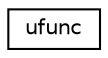 digraph "Graphical Class Hierarchy"
{
 // LATEX_PDF_SIZE
  edge [fontname="Helvetica",fontsize="10",labelfontname="Helvetica",labelfontsize="10"];
  node [fontname="Helvetica",fontsize="10",shape=record];
  rankdir="LR";
  Node0 [label="ufunc",height=0.2,width=0.4,color="black", fillcolor="white", style="filled",URL="$structufunc.html",tooltip=" "];
}
